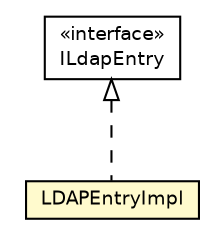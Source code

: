 #!/usr/local/bin/dot
#
# Class diagram 
# Generated by UmlGraph version 4.6 (http://www.spinellis.gr/sw/umlgraph)
#

digraph G {
	edge [fontname="Helvetica",fontsize=10,labelfontname="Helvetica",labelfontsize=10];
	node [fontname="Helvetica",fontsize=10,shape=plaintext];
	// ca.tnt.ldaputils.ILdapEntry
	c244 [label=<<table border="0" cellborder="1" cellspacing="0" cellpadding="2" port="p" href="./ILdapEntry.html">
		<tr><td><table border="0" cellspacing="0" cellpadding="1">
			<tr><td> &laquo;interface&raquo; </td></tr>
			<tr><td> ILdapEntry </td></tr>
		</table></td></tr>
		</table>>, fontname="Helvetica", fontcolor="black", fontsize=9.0];
	// ca.tnt.ldaputils.LDAPEntryImpl
	c247 [label=<<table border="0" cellborder="1" cellspacing="0" cellpadding="2" port="p" bgcolor="lemonChiffon" href="./LDAPEntryImpl.html">
		<tr><td><table border="0" cellspacing="0" cellpadding="1">
			<tr><td> LDAPEntryImpl </td></tr>
		</table></td></tr>
		</table>>, fontname="Helvetica", fontcolor="black", fontsize=9.0];
	//ca.tnt.ldaputils.LDAPEntryImpl implements ca.tnt.ldaputils.ILdapEntry
	c244:p -> c247:p [dir=back,arrowtail=empty,style=dashed];
}

